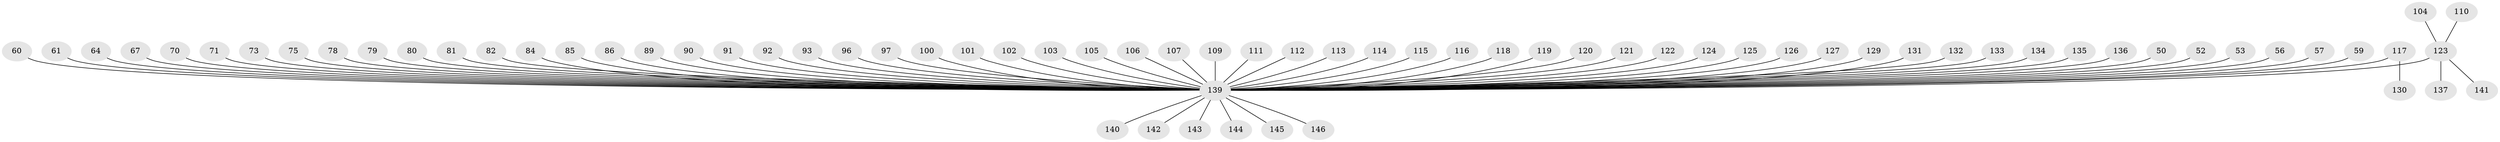 // original degree distribution, {2: 0.1780821917808219, 22: 0.00684931506849315, 26: 0.00684931506849315, 6: 0.0273972602739726, 7: 0.0136986301369863, 1: 0.6986301369863014, 4: 0.0273972602739726, 19: 0.00684931506849315, 3: 0.03424657534246575}
// Generated by graph-tools (version 1.1) at 2025/51/03/04/25 21:51:07]
// undirected, 73 vertices, 72 edges
graph export_dot {
graph [start="1"]
  node [color=gray90,style=filled];
  50;
  52;
  53;
  56;
  57;
  59;
  60;
  61;
  64;
  67;
  70;
  71;
  73;
  75;
  78;
  79;
  80;
  81;
  82;
  84;
  85;
  86;
  89;
  90;
  91;
  92;
  93;
  96;
  97;
  100;
  101;
  102 [super="+94"];
  103;
  104;
  105;
  106;
  107;
  109;
  110;
  111;
  112;
  113;
  114;
  115;
  116;
  117;
  118;
  119;
  120;
  121;
  122;
  123 [super="+87"];
  124;
  125;
  126;
  127;
  129;
  130;
  131;
  132;
  133;
  134;
  135;
  136;
  137;
  139 [super="+5+12+45+31+128+34+76+44+46+47+138+48+95+98+108+49"];
  140;
  141;
  142;
  143;
  144;
  145;
  146;
  50 -- 139;
  52 -- 139;
  53 -- 139;
  56 -- 139;
  57 -- 139;
  59 -- 139;
  60 -- 139;
  61 -- 139;
  64 -- 139;
  67 -- 139;
  70 -- 139;
  71 -- 139;
  73 -- 139;
  75 -- 139;
  78 -- 139;
  79 -- 139;
  80 -- 139;
  81 -- 139;
  82 -- 139;
  84 -- 139;
  85 -- 139;
  86 -- 139;
  89 -- 139;
  90 -- 139;
  91 -- 139;
  92 -- 139;
  93 -- 139;
  96 -- 139;
  97 -- 139;
  100 -- 139;
  101 -- 139;
  102 -- 139;
  103 -- 139;
  104 -- 123;
  105 -- 139;
  106 -- 139;
  107 -- 139;
  109 -- 139;
  110 -- 123;
  111 -- 139;
  112 -- 139;
  113 -- 139;
  114 -- 139;
  115 -- 139;
  116 -- 139;
  117 -- 130;
  117 -- 139;
  118 -- 139;
  119 -- 139;
  120 -- 139;
  121 -- 139;
  122 -- 139;
  123 -- 137;
  123 -- 139;
  123 -- 141;
  124 -- 139;
  125 -- 139;
  126 -- 139;
  127 -- 139;
  129 -- 139;
  131 -- 139;
  132 -- 139;
  133 -- 139;
  134 -- 139;
  135 -- 139;
  136 -- 139;
  139 -- 140;
  139 -- 142;
  139 -- 143;
  139 -- 145;
  139 -- 144;
  139 -- 146;
}
